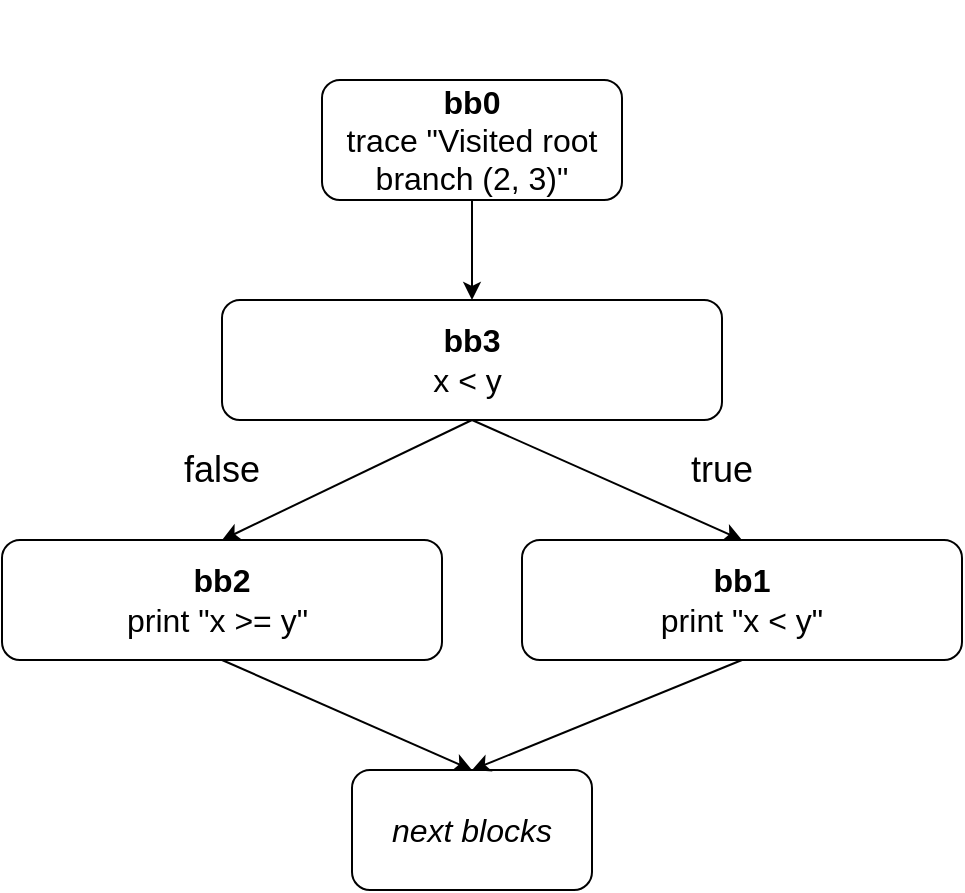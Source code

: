 <mxfile version="16.5.1" type="device"><diagram id="mtKesNsxuVSY4DAXMG3T" name="Page-1"><mxGraphModel dx="1933" dy="997" grid="1" gridSize="10" guides="1" tooltips="1" connect="1" arrows="1" fold="1" page="1" pageScale="1" pageWidth="827" pageHeight="1169" math="0" shadow="0"><root><mxCell id="0"/><mxCell id="1" parent="0"/><mxCell id="v6j9mXJMksomTZe7uBYo-1" value="&lt;font size=&quot;3&quot;&gt;&lt;b&gt;bb0&lt;/b&gt;&lt;br&gt;trace &quot;Visited root branch (2, 3)&quot;&lt;br&gt;&lt;/font&gt;" style="rounded=1;whiteSpace=wrap;html=1;" parent="1" vertex="1"><mxGeometry x="40" y="180" width="150" height="60" as="geometry"/></mxCell><mxCell id="v6j9mXJMksomTZe7uBYo-3" value="" style="endArrow=classic;html=1;rounded=0;fontSize=18;exitX=0.5;exitY=1;exitDx=0;exitDy=0;entryX=0.5;entryY=0;entryDx=0;entryDy=0;" parent="1" source="v6j9mXJMksomTZe7uBYo-1" target="v6j9mXJMksomTZe7uBYo-17" edge="1"><mxGeometry width="50" height="50" relative="1" as="geometry"><mxPoint x="140" y="440" as="sourcePoint"/><mxPoint x="135" y="320" as="targetPoint"/></mxGeometry></mxCell><mxCell id="v6j9mXJMksomTZe7uBYo-12" value="&lt;font size=&quot;3&quot;&gt;&lt;i&gt;next blocks&lt;/i&gt;&lt;br&gt;&lt;/font&gt;" style="rounded=1;whiteSpace=wrap;html=1;" parent="1" vertex="1"><mxGeometry x="55" y="525" width="120" height="60" as="geometry"/></mxCell><mxCell id="v6j9mXJMksomTZe7uBYo-13" value="" style="endArrow=classic;html=1;rounded=0;fontSize=18;exitX=0.5;exitY=1;exitDx=0;exitDy=0;entryX=0.5;entryY=0;entryDx=0;entryDy=0;" parent="1" source="v6j9mXJMksomTZe7uBYo-17" target="v6j9mXJMksomTZe7uBYo-18" edge="1"><mxGeometry width="50" height="50" relative="1" as="geometry"><mxPoint x="135" y="380" as="sourcePoint"/><mxPoint x="135" y="450" as="targetPoint"/></mxGeometry></mxCell><mxCell id="v6j9mXJMksomTZe7uBYo-17" value="&lt;font size=&quot;3&quot;&gt;&lt;b&gt;bb3&lt;/b&gt;&lt;br&gt;x &amp;lt; y&amp;nbsp;&lt;br&gt;&lt;/font&gt;" style="rounded=1;whiteSpace=wrap;html=1;" parent="1" vertex="1"><mxGeometry x="-10" y="290" width="250" height="60" as="geometry"/></mxCell><mxCell id="v6j9mXJMksomTZe7uBYo-18" value="&lt;font size=&quot;3&quot;&gt;&lt;b&gt;bb2&lt;/b&gt;&lt;br&gt;print &quot;x &amp;gt;= y&quot;&amp;nbsp;&lt;br&gt;&lt;/font&gt;" style="rounded=1;whiteSpace=wrap;html=1;" parent="1" vertex="1"><mxGeometry x="-120" y="410" width="220" height="60" as="geometry"/></mxCell><mxCell id="v6j9mXJMksomTZe7uBYo-19" value="" style="endArrow=classic;html=1;rounded=0;fontSize=18;exitX=0.5;exitY=1;exitDx=0;exitDy=0;entryX=0.5;entryY=0;entryDx=0;entryDy=0;" parent="1" source="v6j9mXJMksomTZe7uBYo-18" target="v6j9mXJMksomTZe7uBYo-12" edge="1"><mxGeometry width="50" height="50" relative="1" as="geometry"><mxPoint x="-70" y="680" as="sourcePoint"/><mxPoint x="115" y="525" as="targetPoint"/></mxGeometry></mxCell><mxCell id="v6j9mXJMksomTZe7uBYo-23" value="" style="rounded=0;whiteSpace=wrap;html=1;fontSize=18;fillColor=none;strokeColor=none;" parent="1" vertex="1"><mxGeometry x="200" y="140" width="120" height="10" as="geometry"/></mxCell><mxCell id="s0v0_Ke3-0rXSa0jnAtA-2" value="&lt;font size=&quot;3&quot;&gt;&lt;b&gt;bb1&lt;/b&gt;&lt;br&gt;print &quot;x &amp;lt; y&quot;&lt;br&gt;&lt;/font&gt;" style="rounded=1;whiteSpace=wrap;html=1;" parent="1" vertex="1"><mxGeometry x="140" y="410" width="220" height="60" as="geometry"/></mxCell><mxCell id="s0v0_Ke3-0rXSa0jnAtA-3" value="" style="endArrow=classic;html=1;rounded=0;fontSize=18;exitX=0.5;exitY=1;exitDx=0;exitDy=0;entryX=0.5;entryY=0;entryDx=0;entryDy=0;" parent="1" source="v6j9mXJMksomTZe7uBYo-17" target="s0v0_Ke3-0rXSa0jnAtA-2" edge="1"><mxGeometry width="50" height="50" relative="1" as="geometry"><mxPoint x="440" y="440" as="sourcePoint"/><mxPoint x="490" y="390" as="targetPoint"/></mxGeometry></mxCell><mxCell id="s0v0_Ke3-0rXSa0jnAtA-4" value="false" style="text;html=1;strokeColor=none;fillColor=none;align=center;verticalAlign=middle;whiteSpace=wrap;rounded=0;fontSize=18;" parent="1" vertex="1"><mxGeometry x="-40" y="360" width="60" height="30" as="geometry"/></mxCell><mxCell id="s0v0_Ke3-0rXSa0jnAtA-5" value="true" style="text;html=1;strokeColor=none;fillColor=none;align=center;verticalAlign=middle;whiteSpace=wrap;rounded=0;fontSize=18;" parent="1" vertex="1"><mxGeometry x="210" y="360" width="60" height="30" as="geometry"/></mxCell><mxCell id="s0v0_Ke3-0rXSa0jnAtA-6" value="" style="endArrow=classic;html=1;rounded=0;fontSize=18;exitX=0.5;exitY=1;exitDx=0;exitDy=0;entryX=0.5;entryY=0;entryDx=0;entryDy=0;" parent="1" source="s0v0_Ke3-0rXSa0jnAtA-2" target="v6j9mXJMksomTZe7uBYo-12" edge="1"><mxGeometry width="50" height="50" relative="1" as="geometry"><mxPoint x="210" y="650" as="sourcePoint"/><mxPoint x="260" y="600" as="targetPoint"/></mxGeometry></mxCell><mxCell id="q80jvsXbF7F5Jzxo86wh-1" value="" style="rounded=0;whiteSpace=wrap;html=1;fillColor=none;strokeColor=none;" vertex="1" parent="1"><mxGeometry x="55" y="160" width="120" height="10" as="geometry"/></mxCell></root></mxGraphModel></diagram></mxfile>